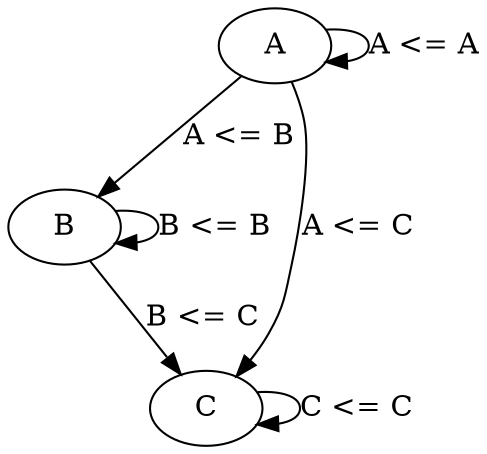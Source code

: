 digraph {
  A -> A [label="A <= A"];
  A -> B [label="A <= B"];
  B -> B [label="B <= B"];
  B -> C [label="B <= C"];
  C -> C [label="C <= C"];
  A -> C [label="A <= C"];
}

/* digraph { */
/*   B -> B [label="B <= B"]; */
/*   B -> A [label="A <= B"]; */
/*   A -> A [label="A <= A"]; */
/*   C -> A [label="A <= C"]; */
/*   C -> C [label="C <= C"]; */
/*   D -> C [label="C <= D"]; */
/*   D -> D [label="D <= D"]; */
/*   D -> A [label="A <= D"]; */
/* } */
